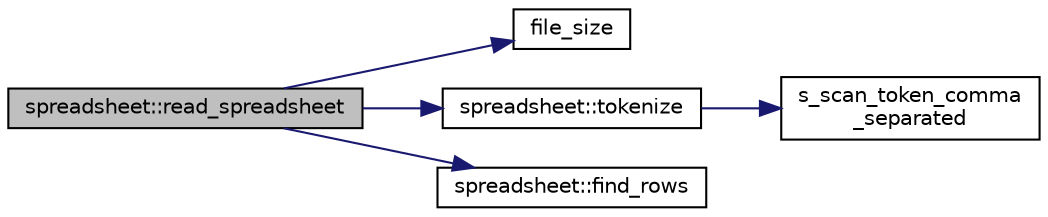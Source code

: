 digraph "spreadsheet::read_spreadsheet"
{
  edge [fontname="Helvetica",fontsize="10",labelfontname="Helvetica",labelfontsize="10"];
  node [fontname="Helvetica",fontsize="10",shape=record];
  rankdir="LR";
  Node233 [label="spreadsheet::read_spreadsheet",height=0.2,width=0.4,color="black", fillcolor="grey75", style="filled", fontcolor="black"];
  Node233 -> Node234 [color="midnightblue",fontsize="10",style="solid",fontname="Helvetica"];
  Node234 [label="file_size",height=0.2,width=0.4,color="black", fillcolor="white", style="filled",URL="$df/dbf/sajeeb_8_c.html#a5c37cf5785204b6e9adf647dc14d0e50"];
  Node233 -> Node235 [color="midnightblue",fontsize="10",style="solid",fontname="Helvetica"];
  Node235 [label="spreadsheet::tokenize",height=0.2,width=0.4,color="black", fillcolor="white", style="filled",URL="$d8/d11/classspreadsheet.html#a679506767b79d3d4b53b416fbcb79b1c"];
  Node235 -> Node236 [color="midnightblue",fontsize="10",style="solid",fontname="Helvetica"];
  Node236 [label="s_scan_token_comma\l_separated",height=0.2,width=0.4,color="black", fillcolor="white", style="filled",URL="$d5/db4/io__and__os_8h.html#aa57672d188543c5c2047842c5416e2fd"];
  Node233 -> Node237 [color="midnightblue",fontsize="10",style="solid",fontname="Helvetica"];
  Node237 [label="spreadsheet::find_rows",height=0.2,width=0.4,color="black", fillcolor="white", style="filled",URL="$d8/d11/classspreadsheet.html#aa7ecb515e7ca85800342d643a72d8de6"];
}
